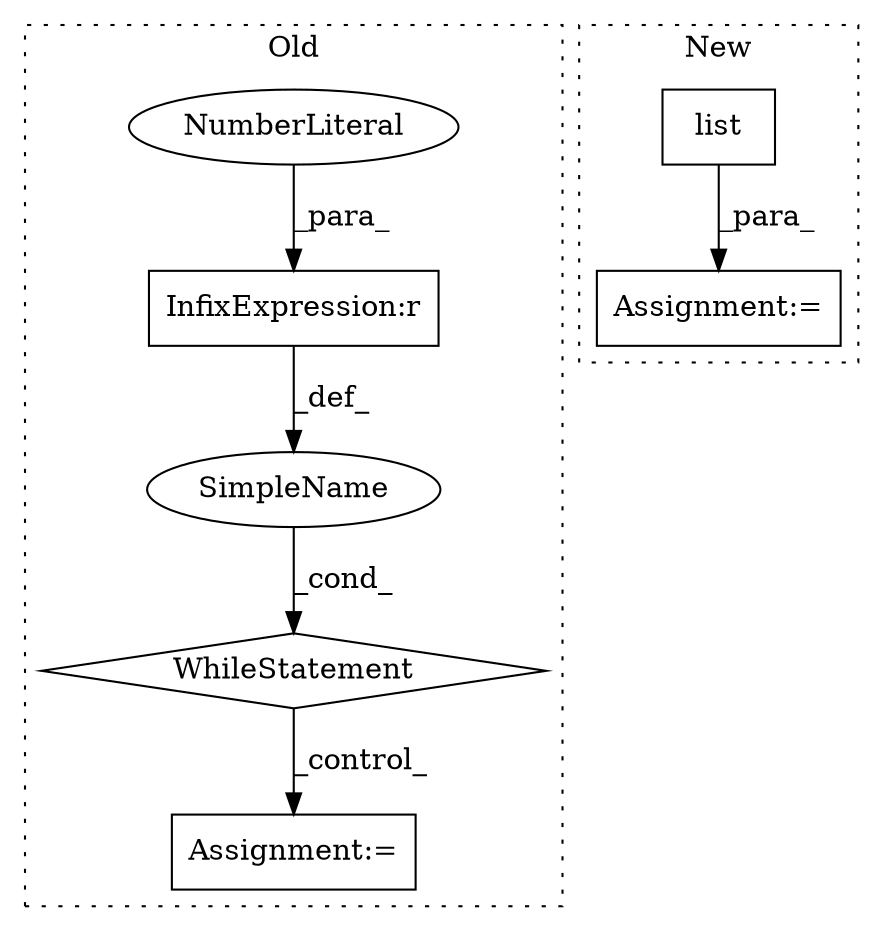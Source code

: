 digraph G {
subgraph cluster0 {
1 [label="WhileStatement" a="61" s="11860,11888" l="7,2" shape="diamond"];
4 [label="Assignment:=" a="7" s="11908" l="1" shape="box"];
5 [label="SimpleName" a="42" s="" l="" shape="ellipse"];
6 [label="InfixExpression:r" a="27" s="11883" l="3" shape="box"];
7 [label="NumberLiteral" a="34" s="11886" l="1" shape="ellipse"];
label = "Old";
style="dotted";
}
subgraph cluster1 {
2 [label="list" a="32" s="11809,11883" l="5,1" shape="box"];
3 [label="Assignment:=" a="7" s="11808" l="1" shape="box"];
label = "New";
style="dotted";
}
1 -> 4 [label="_control_"];
2 -> 3 [label="_para_"];
5 -> 1 [label="_cond_"];
6 -> 5 [label="_def_"];
7 -> 6 [label="_para_"];
}